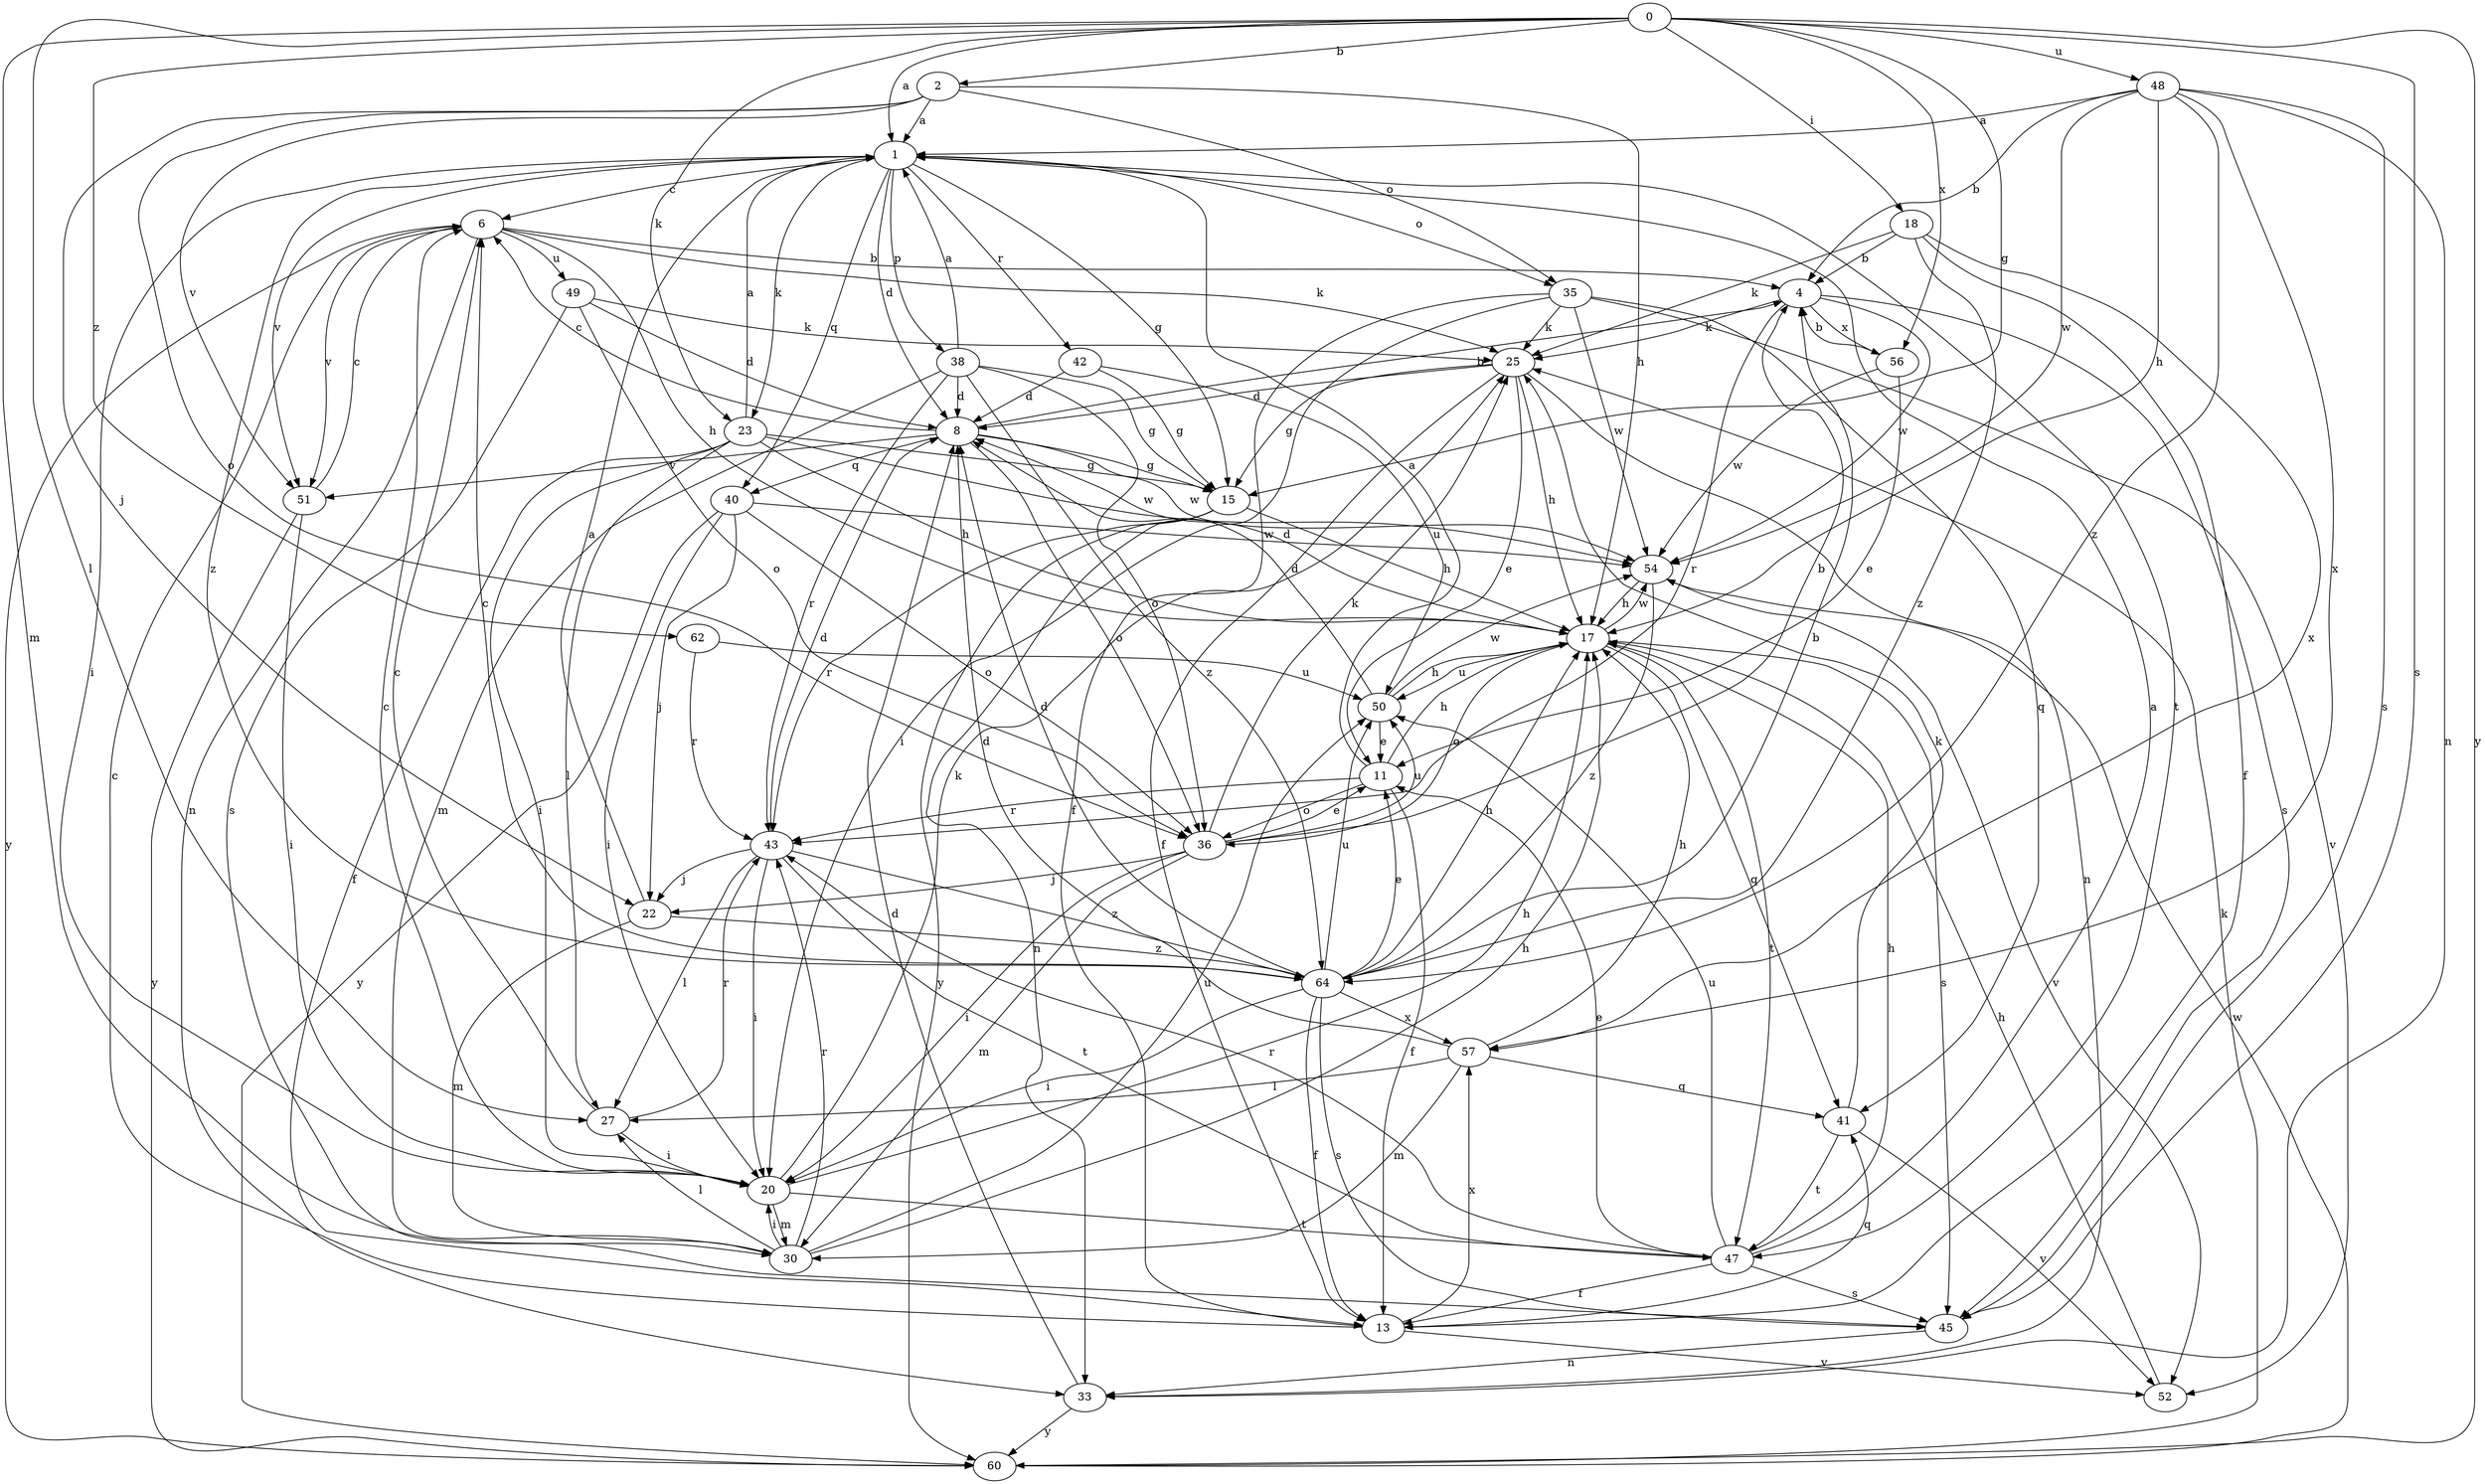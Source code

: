 strict digraph  {
0;
1;
2;
4;
6;
8;
11;
13;
15;
17;
18;
20;
22;
23;
25;
27;
30;
33;
35;
36;
38;
40;
41;
42;
43;
45;
47;
48;
49;
50;
51;
52;
54;
56;
57;
60;
62;
64;
0 -> 1  [label=a];
0 -> 2  [label=b];
0 -> 15  [label=g];
0 -> 18  [label=i];
0 -> 23  [label=k];
0 -> 27  [label=l];
0 -> 30  [label=m];
0 -> 45  [label=s];
0 -> 48  [label=u];
0 -> 56  [label=x];
0 -> 60  [label=y];
0 -> 62  [label=z];
1 -> 6  [label=c];
1 -> 8  [label=d];
1 -> 15  [label=g];
1 -> 20  [label=i];
1 -> 23  [label=k];
1 -> 35  [label=o];
1 -> 38  [label=p];
1 -> 40  [label=q];
1 -> 42  [label=r];
1 -> 47  [label=t];
1 -> 51  [label=v];
1 -> 64  [label=z];
2 -> 1  [label=a];
2 -> 17  [label=h];
2 -> 22  [label=j];
2 -> 35  [label=o];
2 -> 36  [label=o];
2 -> 51  [label=v];
4 -> 25  [label=k];
4 -> 43  [label=r];
4 -> 45  [label=s];
4 -> 54  [label=w];
4 -> 56  [label=x];
6 -> 4  [label=b];
6 -> 17  [label=h];
6 -> 25  [label=k];
6 -> 33  [label=n];
6 -> 49  [label=u];
6 -> 51  [label=v];
6 -> 60  [label=y];
8 -> 4  [label=b];
8 -> 6  [label=c];
8 -> 15  [label=g];
8 -> 36  [label=o];
8 -> 40  [label=q];
8 -> 51  [label=v];
8 -> 54  [label=w];
11 -> 1  [label=a];
11 -> 13  [label=f];
11 -> 17  [label=h];
11 -> 36  [label=o];
11 -> 43  [label=r];
13 -> 6  [label=c];
13 -> 41  [label=q];
13 -> 52  [label=v];
13 -> 57  [label=x];
15 -> 17  [label=h];
15 -> 33  [label=n];
15 -> 43  [label=r];
15 -> 60  [label=y];
17 -> 8  [label=d];
17 -> 36  [label=o];
17 -> 41  [label=q];
17 -> 45  [label=s];
17 -> 47  [label=t];
17 -> 50  [label=u];
17 -> 54  [label=w];
18 -> 4  [label=b];
18 -> 13  [label=f];
18 -> 25  [label=k];
18 -> 57  [label=x];
18 -> 64  [label=z];
20 -> 6  [label=c];
20 -> 17  [label=h];
20 -> 25  [label=k];
20 -> 30  [label=m];
20 -> 47  [label=t];
22 -> 1  [label=a];
22 -> 30  [label=m];
22 -> 64  [label=z];
23 -> 1  [label=a];
23 -> 13  [label=f];
23 -> 15  [label=g];
23 -> 17  [label=h];
23 -> 20  [label=i];
23 -> 27  [label=l];
23 -> 54  [label=w];
25 -> 8  [label=d];
25 -> 11  [label=e];
25 -> 13  [label=f];
25 -> 15  [label=g];
25 -> 17  [label=h];
25 -> 33  [label=n];
27 -> 6  [label=c];
27 -> 20  [label=i];
27 -> 43  [label=r];
30 -> 17  [label=h];
30 -> 20  [label=i];
30 -> 27  [label=l];
30 -> 43  [label=r];
30 -> 50  [label=u];
33 -> 8  [label=d];
33 -> 60  [label=y];
35 -> 13  [label=f];
35 -> 20  [label=i];
35 -> 25  [label=k];
35 -> 41  [label=q];
35 -> 52  [label=v];
35 -> 54  [label=w];
36 -> 4  [label=b];
36 -> 11  [label=e];
36 -> 20  [label=i];
36 -> 22  [label=j];
36 -> 25  [label=k];
36 -> 30  [label=m];
36 -> 50  [label=u];
38 -> 1  [label=a];
38 -> 8  [label=d];
38 -> 15  [label=g];
38 -> 30  [label=m];
38 -> 36  [label=o];
38 -> 43  [label=r];
38 -> 64  [label=z];
40 -> 20  [label=i];
40 -> 22  [label=j];
40 -> 36  [label=o];
40 -> 54  [label=w];
40 -> 60  [label=y];
41 -> 25  [label=k];
41 -> 47  [label=t];
41 -> 52  [label=v];
42 -> 8  [label=d];
42 -> 15  [label=g];
42 -> 50  [label=u];
43 -> 8  [label=d];
43 -> 20  [label=i];
43 -> 22  [label=j];
43 -> 27  [label=l];
43 -> 47  [label=t];
43 -> 64  [label=z];
45 -> 33  [label=n];
47 -> 1  [label=a];
47 -> 11  [label=e];
47 -> 13  [label=f];
47 -> 17  [label=h];
47 -> 43  [label=r];
47 -> 45  [label=s];
47 -> 50  [label=u];
48 -> 1  [label=a];
48 -> 4  [label=b];
48 -> 17  [label=h];
48 -> 33  [label=n];
48 -> 45  [label=s];
48 -> 54  [label=w];
48 -> 57  [label=x];
48 -> 64  [label=z];
49 -> 8  [label=d];
49 -> 25  [label=k];
49 -> 36  [label=o];
49 -> 45  [label=s];
50 -> 8  [label=d];
50 -> 11  [label=e];
50 -> 17  [label=h];
50 -> 54  [label=w];
51 -> 6  [label=c];
51 -> 20  [label=i];
51 -> 60  [label=y];
52 -> 17  [label=h];
54 -> 17  [label=h];
54 -> 52  [label=v];
54 -> 64  [label=z];
56 -> 4  [label=b];
56 -> 11  [label=e];
56 -> 54  [label=w];
57 -> 8  [label=d];
57 -> 17  [label=h];
57 -> 27  [label=l];
57 -> 30  [label=m];
57 -> 41  [label=q];
60 -> 25  [label=k];
60 -> 54  [label=w];
62 -> 43  [label=r];
62 -> 50  [label=u];
64 -> 4  [label=b];
64 -> 6  [label=c];
64 -> 8  [label=d];
64 -> 11  [label=e];
64 -> 13  [label=f];
64 -> 17  [label=h];
64 -> 20  [label=i];
64 -> 45  [label=s];
64 -> 50  [label=u];
64 -> 57  [label=x];
}
